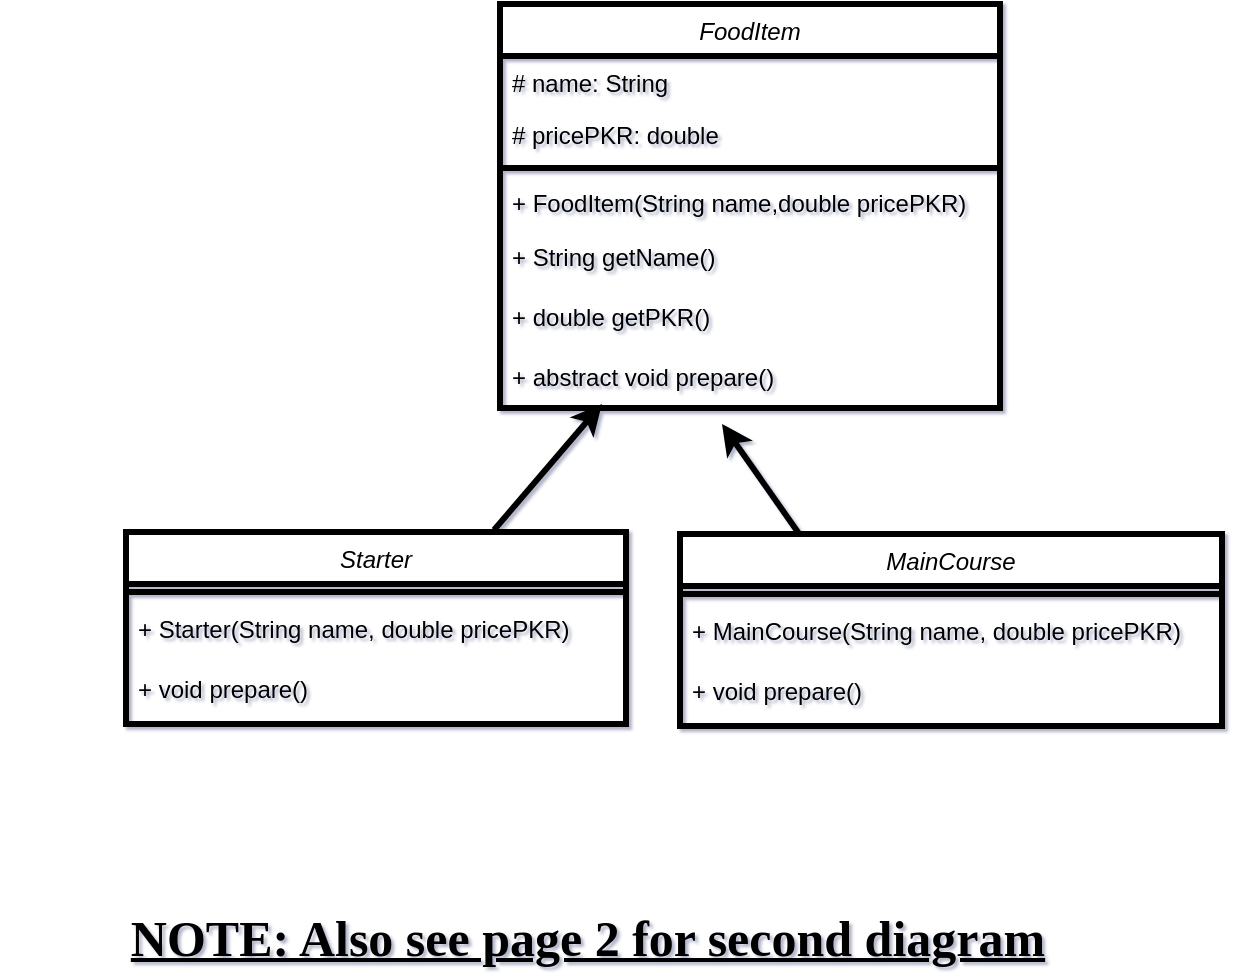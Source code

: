 <mxfile version="22.0.3" type="device" pages="2">
  <diagram id="C5RBs43oDa-KdzZeNtuy" name="Page-1">
    <mxGraphModel dx="1036" dy="606" grid="1" gridSize="10" guides="1" tooltips="1" connect="1" arrows="1" fold="1" page="1" pageScale="1" pageWidth="827" pageHeight="1169" background="none" math="0" shadow="1">
      <root>
        <mxCell id="WIyWlLk6GJQsqaUBKTNV-0" />
        <mxCell id="WIyWlLk6GJQsqaUBKTNV-1" parent="WIyWlLk6GJQsqaUBKTNV-0" />
        <mxCell id="zkfFHV4jXpPFQw0GAbJ--0" value="FoodItem" style="swimlane;fontStyle=2;align=center;verticalAlign=top;childLayout=stackLayout;horizontal=1;startSize=26;horizontalStack=0;resizeParent=1;resizeLast=0;collapsible=1;marginBottom=0;rounded=0;shadow=0;strokeWidth=3;" parent="WIyWlLk6GJQsqaUBKTNV-1" vertex="1">
          <mxGeometry x="329" y="80" width="250" height="202" as="geometry">
            <mxRectangle x="230" y="140" width="160" height="26" as="alternateBounds" />
          </mxGeometry>
        </mxCell>
        <mxCell id="zkfFHV4jXpPFQw0GAbJ--1" value="# name: String" style="text;align=left;verticalAlign=top;spacingLeft=4;spacingRight=4;overflow=hidden;rotatable=0;points=[[0,0.5],[1,0.5]];portConstraint=eastwest;strokeWidth=3;" parent="zkfFHV4jXpPFQw0GAbJ--0" vertex="1">
          <mxGeometry y="26" width="250" height="26" as="geometry" />
        </mxCell>
        <mxCell id="zkfFHV4jXpPFQw0GAbJ--2" value="# pricePKR: double" style="text;align=left;verticalAlign=top;spacingLeft=4;spacingRight=4;overflow=hidden;rotatable=0;points=[[0,0.5],[1,0.5]];portConstraint=eastwest;rounded=0;shadow=0;html=0;strokeWidth=3;" parent="zkfFHV4jXpPFQw0GAbJ--0" vertex="1">
          <mxGeometry y="52" width="250" height="26" as="geometry" />
        </mxCell>
        <mxCell id="zkfFHV4jXpPFQw0GAbJ--4" value="" style="line;html=1;strokeWidth=3;align=left;verticalAlign=middle;spacingTop=-1;spacingLeft=3;spacingRight=3;rotatable=0;labelPosition=right;points=[];portConstraint=eastwest;" parent="zkfFHV4jXpPFQw0GAbJ--0" vertex="1">
          <mxGeometry y="78" width="250" height="8" as="geometry" />
        </mxCell>
        <mxCell id="zkfFHV4jXpPFQw0GAbJ--5" value="+ FoodItem(String name,double pricePKR)" style="text;align=left;verticalAlign=top;spacingLeft=4;spacingRight=4;overflow=hidden;rotatable=0;points=[[0,0.5],[1,0.5]];portConstraint=eastwest;strokeWidth=3;" parent="zkfFHV4jXpPFQw0GAbJ--0" vertex="1">
          <mxGeometry y="86" width="250" height="26" as="geometry" />
        </mxCell>
        <mxCell id="a595txP6oJBV9vTiT9O6-0" value="+ String getName()" style="text;strokeColor=none;fillColor=none;align=left;verticalAlign=middle;spacingLeft=4;spacingRight=4;overflow=hidden;points=[[0,0.5],[1,0.5]];portConstraint=eastwest;rotatable=0;whiteSpace=wrap;html=1;strokeWidth=3;" parent="zkfFHV4jXpPFQw0GAbJ--0" vertex="1">
          <mxGeometry y="112" width="250" height="30" as="geometry" />
        </mxCell>
        <mxCell id="a595txP6oJBV9vTiT9O6-1" value="+ double getPKR()" style="text;strokeColor=none;fillColor=none;align=left;verticalAlign=middle;spacingLeft=4;spacingRight=4;overflow=hidden;points=[[0,0.5],[1,0.5]];portConstraint=eastwest;rotatable=0;whiteSpace=wrap;html=1;strokeWidth=3;" parent="zkfFHV4jXpPFQw0GAbJ--0" vertex="1">
          <mxGeometry y="142" width="250" height="30" as="geometry" />
        </mxCell>
        <mxCell id="a595txP6oJBV9vTiT9O6-2" value="+ abstract void prepare()" style="text;strokeColor=none;fillColor=none;align=left;verticalAlign=middle;spacingLeft=4;spacingRight=4;overflow=hidden;points=[[0,0.5],[1,0.5]];portConstraint=eastwest;rotatable=0;whiteSpace=wrap;html=1;strokeWidth=3;" parent="zkfFHV4jXpPFQw0GAbJ--0" vertex="1">
          <mxGeometry y="172" width="250" height="30" as="geometry" />
        </mxCell>
        <mxCell id="a595txP6oJBV9vTiT9O6-3" value="Starter" style="swimlane;fontStyle=2;align=center;verticalAlign=top;childLayout=stackLayout;horizontal=1;startSize=26;horizontalStack=0;resizeParent=1;resizeLast=0;collapsible=1;marginBottom=0;rounded=0;shadow=0;strokeWidth=3;" parent="WIyWlLk6GJQsqaUBKTNV-1" vertex="1">
          <mxGeometry x="142" y="344" width="250" height="96" as="geometry">
            <mxRectangle x="230" y="140" width="160" height="26" as="alternateBounds" />
          </mxGeometry>
        </mxCell>
        <mxCell id="a595txP6oJBV9vTiT9O6-6" value="" style="line;html=1;strokeWidth=3;align=left;verticalAlign=middle;spacingTop=-1;spacingLeft=3;spacingRight=3;rotatable=0;labelPosition=right;points=[];portConstraint=eastwest;" parent="a595txP6oJBV9vTiT9O6-3" vertex="1">
          <mxGeometry y="26" width="250" height="8" as="geometry" />
        </mxCell>
        <mxCell id="a595txP6oJBV9vTiT9O6-8" value="+ Starter(String name, double pricePKR)" style="text;strokeColor=none;fillColor=none;align=left;verticalAlign=middle;spacingLeft=4;spacingRight=4;overflow=hidden;points=[[0,0.5],[1,0.5]];portConstraint=eastwest;rotatable=0;whiteSpace=wrap;html=1;strokeWidth=3;" parent="a595txP6oJBV9vTiT9O6-3" vertex="1">
          <mxGeometry y="34" width="250" height="30" as="geometry" />
        </mxCell>
        <mxCell id="a595txP6oJBV9vTiT9O6-9" value="+ void prepare()" style="text;strokeColor=none;fillColor=none;align=left;verticalAlign=middle;spacingLeft=4;spacingRight=4;overflow=hidden;points=[[0,0.5],[1,0.5]];portConstraint=eastwest;rotatable=0;whiteSpace=wrap;html=1;strokeWidth=3;" parent="a595txP6oJBV9vTiT9O6-3" vertex="1">
          <mxGeometry y="64" width="250" height="30" as="geometry" />
        </mxCell>
        <mxCell id="a595txP6oJBV9vTiT9O6-11" value="MainCourse" style="swimlane;fontStyle=2;align=center;verticalAlign=top;childLayout=stackLayout;horizontal=1;startSize=26;horizontalStack=0;resizeParent=1;resizeLast=0;collapsible=1;marginBottom=0;rounded=0;shadow=0;strokeWidth=3;" parent="WIyWlLk6GJQsqaUBKTNV-1" vertex="1">
          <mxGeometry x="419" y="345" width="271" height="96" as="geometry">
            <mxRectangle x="230" y="140" width="160" height="26" as="alternateBounds" />
          </mxGeometry>
        </mxCell>
        <mxCell id="a595txP6oJBV9vTiT9O6-12" value="" style="line;html=1;strokeWidth=3;align=left;verticalAlign=middle;spacingTop=-1;spacingLeft=3;spacingRight=3;rotatable=0;labelPosition=right;points=[];portConstraint=eastwest;" parent="a595txP6oJBV9vTiT9O6-11" vertex="1">
          <mxGeometry y="26" width="271" height="8" as="geometry" />
        </mxCell>
        <mxCell id="a595txP6oJBV9vTiT9O6-13" value="+ MainCourse(String name, double pricePKR)" style="text;strokeColor=none;fillColor=none;align=left;verticalAlign=middle;spacingLeft=4;spacingRight=4;overflow=hidden;points=[[0,0.5],[1,0.5]];portConstraint=eastwest;rotatable=0;whiteSpace=wrap;html=1;strokeWidth=3;" parent="a595txP6oJBV9vTiT9O6-11" vertex="1">
          <mxGeometry y="34" width="271" height="30" as="geometry" />
        </mxCell>
        <mxCell id="a595txP6oJBV9vTiT9O6-14" value="+ void prepare()" style="text;strokeColor=none;fillColor=none;align=left;verticalAlign=middle;spacingLeft=4;spacingRight=4;overflow=hidden;points=[[0,0.5],[1,0.5]];portConstraint=eastwest;rotatable=0;whiteSpace=wrap;html=1;strokeWidth=3;" parent="a595txP6oJBV9vTiT9O6-11" vertex="1">
          <mxGeometry y="64" width="271" height="30" as="geometry" />
        </mxCell>
        <mxCell id="schNrdxM1flmAoByCEcJ-0" value="" style="endArrow=classic;html=1;rounded=0;entryX=0.204;entryY=0.933;entryDx=0;entryDy=0;entryPerimeter=0;strokeWidth=3;" parent="WIyWlLk6GJQsqaUBKTNV-1" target="a595txP6oJBV9vTiT9O6-2" edge="1">
          <mxGeometry width="50" height="50" relative="1" as="geometry">
            <mxPoint x="326" y="343" as="sourcePoint" />
            <mxPoint x="376" y="293" as="targetPoint" />
            <Array as="points" />
          </mxGeometry>
        </mxCell>
        <mxCell id="schNrdxM1flmAoByCEcJ-1" value="" style="endArrow=classic;html=1;rounded=0;exitX=0.219;exitY=-0.004;exitDx=0;exitDy=0;exitPerimeter=0;strokeWidth=3;" parent="WIyWlLk6GJQsqaUBKTNV-1" source="a595txP6oJBV9vTiT9O6-11" edge="1">
          <mxGeometry width="50" height="50" relative="1" as="geometry">
            <mxPoint x="390" y="340" as="sourcePoint" />
            <mxPoint x="440" y="290" as="targetPoint" />
          </mxGeometry>
        </mxCell>
        <mxCell id="VbI0iB6Pm1xK7AaSXQwo-0" value="&lt;blockquote style=&quot;margin: 0 0 0 40px; border: none; padding: 0px;&quot;&gt;&lt;b&gt;&lt;u&gt;&lt;font style=&quot;font-size: 25px;&quot;&gt;NOTE: Also see page 2 for second diagram&lt;/font&gt;&lt;/u&gt;&lt;/b&gt;&lt;/blockquote&gt;" style="text;html=1;strokeColor=none;fillColor=none;align=center;verticalAlign=middle;whiteSpace=wrap;rounded=0;fontSize=20;fontFamily=Architects Daughter;" vertex="1" parent="WIyWlLk6GJQsqaUBKTNV-1">
          <mxGeometry x="79" y="532" width="548" height="30" as="geometry" />
        </mxCell>
      </root>
    </mxGraphModel>
  </diagram>
  <diagram id="1nlviqYmoSvePFocPK2K" name="Page-2">
    <mxGraphModel dx="1036" dy="606" grid="1" gridSize="10" guides="1" tooltips="1" connect="1" arrows="1" fold="1" page="1" pageScale="1" pageWidth="850" pageHeight="1100" math="0" shadow="1">
      <root>
        <mxCell id="0" />
        <mxCell id="1" parent="0" />
        <mxCell id="SwTJIMyfT-2mf8eIa6_d-1" value="FoodItem" style="swimlane;fontStyle=2;align=center;verticalAlign=top;childLayout=stackLayout;horizontal=1;startSize=26;horizontalStack=0;resizeParent=1;resizeLast=0;collapsible=1;marginBottom=0;rounded=0;shadow=1;strokeWidth=3;perimeterSpacing=0;" parent="1" vertex="1">
          <mxGeometry x="242" y="195" width="250" height="160" as="geometry">
            <mxRectangle x="230" y="140" width="160" height="26" as="alternateBounds" />
          </mxGeometry>
        </mxCell>
        <mxCell id="SwTJIMyfT-2mf8eIa6_d-2" value="- items: ArrayList&lt;FoodItem&gt;" style="text;align=left;verticalAlign=top;spacingLeft=4;spacingRight=4;overflow=hidden;rotatable=0;points=[[0,0.5],[1,0.5]];portConstraint=eastwest;strokeWidth=3;perimeterSpacing=0;shadow=1;" parent="SwTJIMyfT-2mf8eIa6_d-1" vertex="1">
          <mxGeometry y="26" width="250" height="26" as="geometry" />
        </mxCell>
        <mxCell id="SwTJIMyfT-2mf8eIa6_d-3" value="- quantities: ArrayList&lt;Integer&gt;" style="text;align=left;verticalAlign=top;spacingLeft=4;spacingRight=4;overflow=hidden;rotatable=0;points=[[0,0.5],[1,0.5]];portConstraint=eastwest;rounded=0;shadow=1;html=0;strokeWidth=3;perimeterSpacing=0;" parent="SwTJIMyfT-2mf8eIa6_d-1" vertex="1">
          <mxGeometry y="52" width="250" height="26" as="geometry" />
        </mxCell>
        <mxCell id="SwTJIMyfT-2mf8eIa6_d-4" value="" style="line;html=1;strokeWidth=3;align=left;verticalAlign=middle;spacingTop=-1;spacingLeft=3;spacingRight=3;rotatable=0;labelPosition=right;points=[];portConstraint=eastwest;perimeterSpacing=0;shadow=1;" parent="SwTJIMyfT-2mf8eIa6_d-1" vertex="1">
          <mxGeometry y="78" width="250" height="8" as="geometry" />
        </mxCell>
        <mxCell id="SwTJIMyfT-2mf8eIa6_d-5" value="+ addItem(FoodItem item, int quantities)" style="text;align=left;verticalAlign=top;spacingLeft=4;spacingRight=4;overflow=hidden;rotatable=0;points=[[0,0.5],[1,0.5]];portConstraint=eastwest;strokeWidth=3;perimeterSpacing=0;shadow=1;" parent="SwTJIMyfT-2mf8eIa6_d-1" vertex="1">
          <mxGeometry y="86" width="250" height="26" as="geometry" />
        </mxCell>
        <mxCell id="SwTJIMyfT-2mf8eIa6_d-6" value="+ void placeOrder()" style="text;strokeColor=none;fillColor=none;align=left;verticalAlign=middle;spacingLeft=4;spacingRight=4;overflow=hidden;points=[[0,0.5],[1,0.5]];portConstraint=eastwest;rotatable=0;whiteSpace=wrap;html=1;strokeWidth=3;perimeterSpacing=0;shadow=1;" parent="SwTJIMyfT-2mf8eIa6_d-1" vertex="1">
          <mxGeometry y="112" width="250" height="30" as="geometry" />
        </mxCell>
      </root>
    </mxGraphModel>
  </diagram>
</mxfile>

